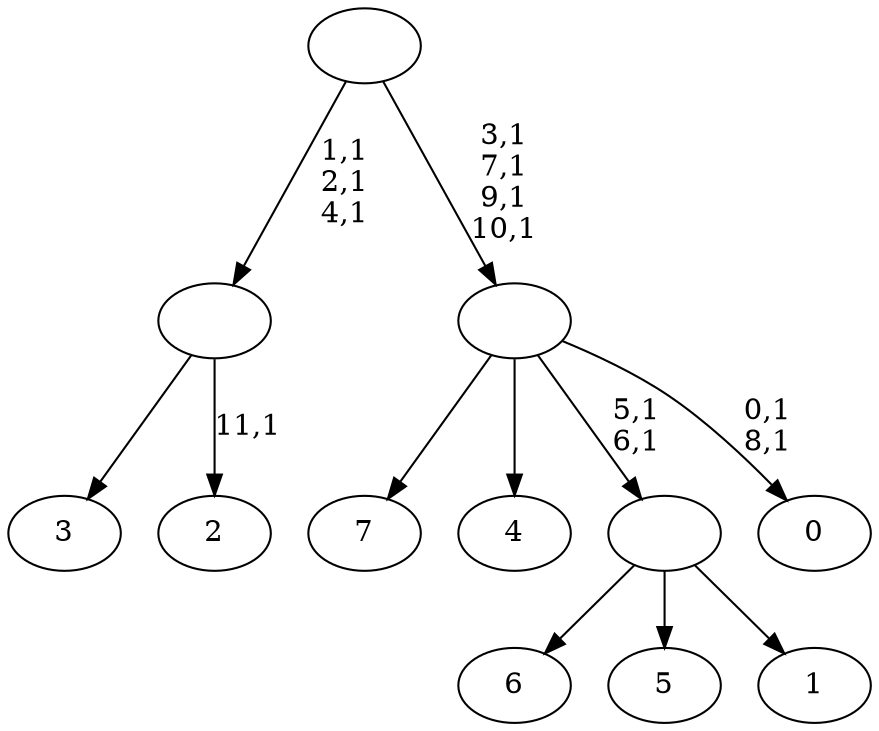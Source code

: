 digraph T {
	20 [label="7"]
	19 [label="6"]
	18 [label="5"]
	17 [label="4"]
	16 [label="3"]
	15 [label="2"]
	13 [label=""]
	10 [label="1"]
	9 [label=""]
	7 [label="0"]
	4 [label=""]
	0 [label=""]
	13 -> 15 [label="11,1"]
	13 -> 16 [label=""]
	9 -> 19 [label=""]
	9 -> 18 [label=""]
	9 -> 10 [label=""]
	4 -> 7 [label="0,1\n8,1"]
	4 -> 9 [label="5,1\n6,1"]
	4 -> 20 [label=""]
	4 -> 17 [label=""]
	0 -> 4 [label="3,1\n7,1\n9,1\n10,1"]
	0 -> 13 [label="1,1\n2,1\n4,1"]
}
